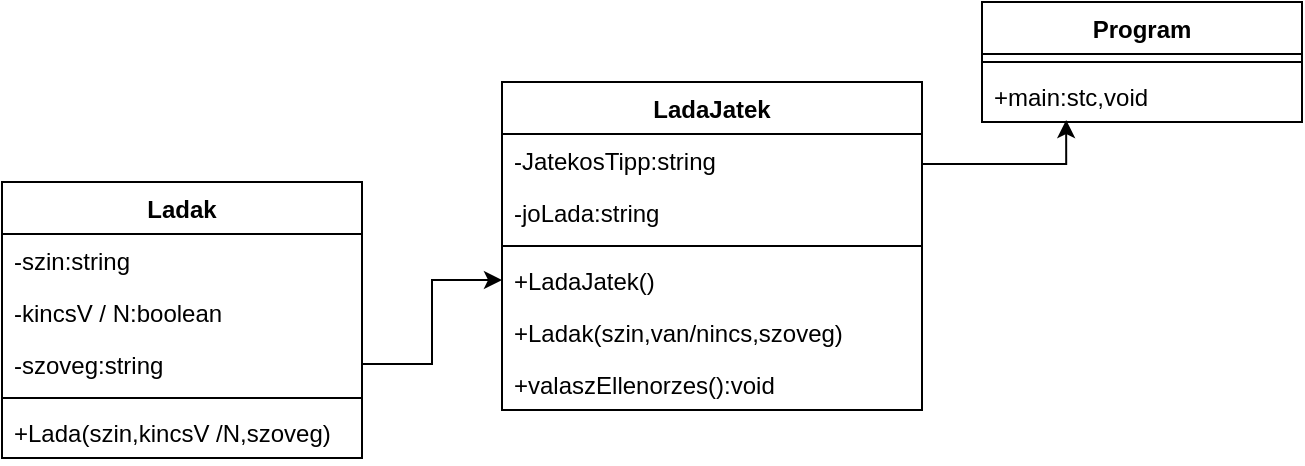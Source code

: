 <mxfile version="24.7.12">
  <diagram name="1 oldal" id="RmuviDeWBXv7zWwwYnDo">
    <mxGraphModel dx="1434" dy="782" grid="1" gridSize="10" guides="1" tooltips="1" connect="1" arrows="1" fold="1" page="1" pageScale="1" pageWidth="827" pageHeight="1169" math="0" shadow="0">
      <root>
        <mxCell id="0" />
        <mxCell id="1" parent="0" />
        <mxCell id="Cbm-xZXE_fuFe-R-FhDJ-8" value="LadaJatek" style="swimlane;fontStyle=1;align=center;verticalAlign=top;childLayout=stackLayout;horizontal=1;startSize=26;horizontalStack=0;resizeParent=1;resizeParentMax=0;resizeLast=0;collapsible=1;marginBottom=0;whiteSpace=wrap;html=1;" vertex="1" parent="1">
          <mxGeometry x="270" y="160" width="210" height="164" as="geometry" />
        </mxCell>
        <mxCell id="Cbm-xZXE_fuFe-R-FhDJ-9" value="-JatekosTipp:string" style="text;strokeColor=none;fillColor=none;align=left;verticalAlign=top;spacingLeft=4;spacingRight=4;overflow=hidden;rotatable=0;points=[[0,0.5],[1,0.5]];portConstraint=eastwest;whiteSpace=wrap;html=1;" vertex="1" parent="Cbm-xZXE_fuFe-R-FhDJ-8">
          <mxGeometry y="26" width="210" height="26" as="geometry" />
        </mxCell>
        <mxCell id="Cbm-xZXE_fuFe-R-FhDJ-26" value="-joLada:string" style="text;strokeColor=none;fillColor=none;align=left;verticalAlign=top;spacingLeft=4;spacingRight=4;overflow=hidden;rotatable=0;points=[[0,0.5],[1,0.5]];portConstraint=eastwest;whiteSpace=wrap;html=1;" vertex="1" parent="Cbm-xZXE_fuFe-R-FhDJ-8">
          <mxGeometry y="52" width="210" height="26" as="geometry" />
        </mxCell>
        <mxCell id="Cbm-xZXE_fuFe-R-FhDJ-10" value="" style="line;strokeWidth=1;fillColor=none;align=left;verticalAlign=middle;spacingTop=-1;spacingLeft=3;spacingRight=3;rotatable=0;labelPosition=right;points=[];portConstraint=eastwest;strokeColor=inherit;" vertex="1" parent="Cbm-xZXE_fuFe-R-FhDJ-8">
          <mxGeometry y="78" width="210" height="8" as="geometry" />
        </mxCell>
        <mxCell id="Cbm-xZXE_fuFe-R-FhDJ-11" value="+LadaJatek()" style="text;strokeColor=none;fillColor=none;align=left;verticalAlign=top;spacingLeft=4;spacingRight=4;overflow=hidden;rotatable=0;points=[[0,0.5],[1,0.5]];portConstraint=eastwest;whiteSpace=wrap;html=1;" vertex="1" parent="Cbm-xZXE_fuFe-R-FhDJ-8">
          <mxGeometry y="86" width="210" height="26" as="geometry" />
        </mxCell>
        <mxCell id="Cbm-xZXE_fuFe-R-FhDJ-24" value="+Ladak(szin,van/nincs,szoveg)" style="text;strokeColor=none;fillColor=none;align=left;verticalAlign=top;spacingLeft=4;spacingRight=4;overflow=hidden;rotatable=0;points=[[0,0.5],[1,0.5]];portConstraint=eastwest;whiteSpace=wrap;html=1;" vertex="1" parent="Cbm-xZXE_fuFe-R-FhDJ-8">
          <mxGeometry y="112" width="210" height="26" as="geometry" />
        </mxCell>
        <mxCell id="Cbm-xZXE_fuFe-R-FhDJ-25" value="+valaszEllenorzes():void" style="text;strokeColor=none;fillColor=none;align=left;verticalAlign=top;spacingLeft=4;spacingRight=4;overflow=hidden;rotatable=0;points=[[0,0.5],[1,0.5]];portConstraint=eastwest;whiteSpace=wrap;html=1;" vertex="1" parent="Cbm-xZXE_fuFe-R-FhDJ-8">
          <mxGeometry y="138" width="210" height="26" as="geometry" />
        </mxCell>
        <mxCell id="Cbm-xZXE_fuFe-R-FhDJ-12" value="Program" style="swimlane;fontStyle=1;align=center;verticalAlign=top;childLayout=stackLayout;horizontal=1;startSize=26;horizontalStack=0;resizeParent=1;resizeParentMax=0;resizeLast=0;collapsible=1;marginBottom=0;whiteSpace=wrap;html=1;" vertex="1" parent="1">
          <mxGeometry x="510" y="120" width="160" height="60" as="geometry" />
        </mxCell>
        <mxCell id="Cbm-xZXE_fuFe-R-FhDJ-14" value="" style="line;strokeWidth=1;fillColor=none;align=left;verticalAlign=middle;spacingTop=-1;spacingLeft=3;spacingRight=3;rotatable=0;labelPosition=right;points=[];portConstraint=eastwest;strokeColor=inherit;" vertex="1" parent="Cbm-xZXE_fuFe-R-FhDJ-12">
          <mxGeometry y="26" width="160" height="8" as="geometry" />
        </mxCell>
        <mxCell id="Cbm-xZXE_fuFe-R-FhDJ-15" value="+main:stc,void" style="text;strokeColor=none;fillColor=none;align=left;verticalAlign=top;spacingLeft=4;spacingRight=4;overflow=hidden;rotatable=0;points=[[0,0.5],[1,0.5]];portConstraint=eastwest;whiteSpace=wrap;html=1;" vertex="1" parent="Cbm-xZXE_fuFe-R-FhDJ-12">
          <mxGeometry y="34" width="160" height="26" as="geometry" />
        </mxCell>
        <mxCell id="Cbm-xZXE_fuFe-R-FhDJ-16" value="Ladak" style="swimlane;fontStyle=1;align=center;verticalAlign=top;childLayout=stackLayout;horizontal=1;startSize=26;horizontalStack=0;resizeParent=1;resizeParentMax=0;resizeLast=0;collapsible=1;marginBottom=0;whiteSpace=wrap;html=1;" vertex="1" parent="1">
          <mxGeometry x="20" y="210" width="180" height="138" as="geometry" />
        </mxCell>
        <mxCell id="Cbm-xZXE_fuFe-R-FhDJ-21" value="-szin:string" style="text;strokeColor=none;fillColor=none;align=left;verticalAlign=top;spacingLeft=4;spacingRight=4;overflow=hidden;rotatable=0;points=[[0,0.5],[1,0.5]];portConstraint=eastwest;whiteSpace=wrap;html=1;" vertex="1" parent="Cbm-xZXE_fuFe-R-FhDJ-16">
          <mxGeometry y="26" width="180" height="26" as="geometry" />
        </mxCell>
        <mxCell id="Cbm-xZXE_fuFe-R-FhDJ-22" value="-kincsV / N:boolean" style="text;strokeColor=none;fillColor=none;align=left;verticalAlign=top;spacingLeft=4;spacingRight=4;overflow=hidden;rotatable=0;points=[[0,0.5],[1,0.5]];portConstraint=eastwest;whiteSpace=wrap;html=1;" vertex="1" parent="Cbm-xZXE_fuFe-R-FhDJ-16">
          <mxGeometry y="52" width="180" height="26" as="geometry" />
        </mxCell>
        <mxCell id="Cbm-xZXE_fuFe-R-FhDJ-17" value="-szoveg:string" style="text;strokeColor=none;fillColor=none;align=left;verticalAlign=top;spacingLeft=4;spacingRight=4;overflow=hidden;rotatable=0;points=[[0,0.5],[1,0.5]];portConstraint=eastwest;whiteSpace=wrap;html=1;" vertex="1" parent="Cbm-xZXE_fuFe-R-FhDJ-16">
          <mxGeometry y="78" width="180" height="26" as="geometry" />
        </mxCell>
        <mxCell id="Cbm-xZXE_fuFe-R-FhDJ-18" value="" style="line;strokeWidth=1;fillColor=none;align=left;verticalAlign=middle;spacingTop=-1;spacingLeft=3;spacingRight=3;rotatable=0;labelPosition=right;points=[];portConstraint=eastwest;strokeColor=inherit;" vertex="1" parent="Cbm-xZXE_fuFe-R-FhDJ-16">
          <mxGeometry y="104" width="180" height="8" as="geometry" />
        </mxCell>
        <mxCell id="Cbm-xZXE_fuFe-R-FhDJ-19" value="+Lada(szin,kincsV /N,szoveg)" style="text;strokeColor=none;fillColor=none;align=left;verticalAlign=top;spacingLeft=4;spacingRight=4;overflow=hidden;rotatable=0;points=[[0,0.5],[1,0.5]];portConstraint=eastwest;whiteSpace=wrap;html=1;" vertex="1" parent="Cbm-xZXE_fuFe-R-FhDJ-16">
          <mxGeometry y="112" width="180" height="26" as="geometry" />
        </mxCell>
        <mxCell id="Cbm-xZXE_fuFe-R-FhDJ-20" value="" style="edgeStyle=orthogonalEdgeStyle;rounded=0;orthogonalLoop=1;jettySize=auto;html=1;" edge="1" parent="1" source="Cbm-xZXE_fuFe-R-FhDJ-17" target="Cbm-xZXE_fuFe-R-FhDJ-11">
          <mxGeometry relative="1" as="geometry" />
        </mxCell>
        <mxCell id="Cbm-xZXE_fuFe-R-FhDJ-28" style="edgeStyle=orthogonalEdgeStyle;rounded=0;orthogonalLoop=1;jettySize=auto;html=1;exitX=1;exitY=0.25;exitDx=0;exitDy=0;entryX=0.263;entryY=0.962;entryDx=0;entryDy=0;entryPerimeter=0;" edge="1" parent="1" source="Cbm-xZXE_fuFe-R-FhDJ-8" target="Cbm-xZXE_fuFe-R-FhDJ-15">
          <mxGeometry relative="1" as="geometry" />
        </mxCell>
      </root>
    </mxGraphModel>
  </diagram>
</mxfile>
